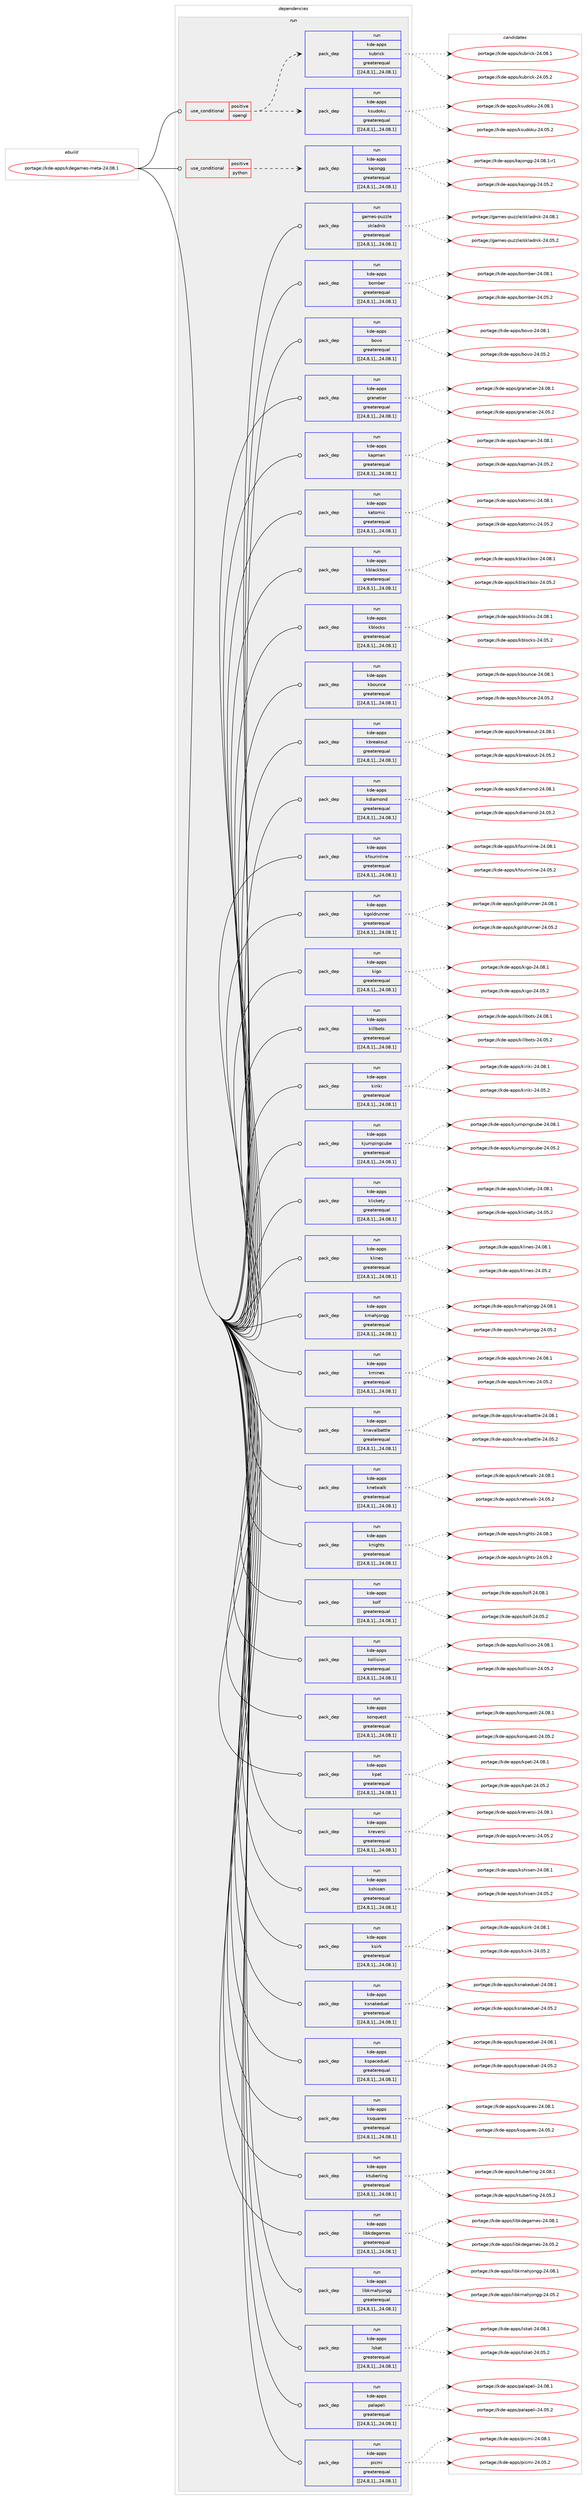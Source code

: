 digraph prolog {

# *************
# Graph options
# *************

newrank=true;
concentrate=true;
compound=true;
graph [rankdir=LR,fontname=Helvetica,fontsize=10,ranksep=1.5];#, ranksep=2.5, nodesep=0.2];
edge  [arrowhead=vee];
node  [fontname=Helvetica,fontsize=10];

# **********
# The ebuild
# **********

subgraph cluster_leftcol {
color=gray;
label=<<i>ebuild</i>>;
id [label="portage://kde-apps/kdegames-meta-24.08.1", color=red, width=4, href="../kde-apps/kdegames-meta-24.08.1.svg"];
}

# ****************
# The dependencies
# ****************

subgraph cluster_midcol {
color=gray;
label=<<i>dependencies</i>>;
subgraph cluster_compile {
fillcolor="#eeeeee";
style=filled;
label=<<i>compile</i>>;
}
subgraph cluster_compileandrun {
fillcolor="#eeeeee";
style=filled;
label=<<i>compile and run</i>>;
}
subgraph cluster_run {
fillcolor="#eeeeee";
style=filled;
label=<<i>run</i>>;
subgraph cond69689 {
dependency257195 [label=<<TABLE BORDER="0" CELLBORDER="1" CELLSPACING="0" CELLPADDING="4"><TR><TD ROWSPAN="3" CELLPADDING="10">use_conditional</TD></TR><TR><TD>positive</TD></TR><TR><TD>opengl</TD></TR></TABLE>>, shape=none, color=red];
subgraph pack185765 {
dependency257196 [label=<<TABLE BORDER="0" CELLBORDER="1" CELLSPACING="0" CELLPADDING="4" WIDTH="220"><TR><TD ROWSPAN="6" CELLPADDING="30">pack_dep</TD></TR><TR><TD WIDTH="110">run</TD></TR><TR><TD>kde-apps</TD></TR><TR><TD>ksudoku</TD></TR><TR><TD>greaterequal</TD></TR><TR><TD>[[24,8,1],,,24.08.1]</TD></TR></TABLE>>, shape=none, color=blue];
}
dependency257195:e -> dependency257196:w [weight=20,style="dashed",arrowhead="vee"];
subgraph pack185766 {
dependency257197 [label=<<TABLE BORDER="0" CELLBORDER="1" CELLSPACING="0" CELLPADDING="4" WIDTH="220"><TR><TD ROWSPAN="6" CELLPADDING="30">pack_dep</TD></TR><TR><TD WIDTH="110">run</TD></TR><TR><TD>kde-apps</TD></TR><TR><TD>kubrick</TD></TR><TR><TD>greaterequal</TD></TR><TR><TD>[[24,8,1],,,24.08.1]</TD></TR></TABLE>>, shape=none, color=blue];
}
dependency257195:e -> dependency257197:w [weight=20,style="dashed",arrowhead="vee"];
}
id:e -> dependency257195:w [weight=20,style="solid",arrowhead="odot"];
subgraph cond69690 {
dependency257198 [label=<<TABLE BORDER="0" CELLBORDER="1" CELLSPACING="0" CELLPADDING="4"><TR><TD ROWSPAN="3" CELLPADDING="10">use_conditional</TD></TR><TR><TD>positive</TD></TR><TR><TD>python</TD></TR></TABLE>>, shape=none, color=red];
subgraph pack185767 {
dependency257199 [label=<<TABLE BORDER="0" CELLBORDER="1" CELLSPACING="0" CELLPADDING="4" WIDTH="220"><TR><TD ROWSPAN="6" CELLPADDING="30">pack_dep</TD></TR><TR><TD WIDTH="110">run</TD></TR><TR><TD>kde-apps</TD></TR><TR><TD>kajongg</TD></TR><TR><TD>greaterequal</TD></TR><TR><TD>[[24,8,1],,,24.08.1]</TD></TR></TABLE>>, shape=none, color=blue];
}
dependency257198:e -> dependency257199:w [weight=20,style="dashed",arrowhead="vee"];
}
id:e -> dependency257198:w [weight=20,style="solid",arrowhead="odot"];
subgraph pack185768 {
dependency257200 [label=<<TABLE BORDER="0" CELLBORDER="1" CELLSPACING="0" CELLPADDING="4" WIDTH="220"><TR><TD ROWSPAN="6" CELLPADDING="30">pack_dep</TD></TR><TR><TD WIDTH="110">run</TD></TR><TR><TD>games-puzzle</TD></TR><TR><TD>skladnik</TD></TR><TR><TD>greaterequal</TD></TR><TR><TD>[[24,8,1],,,24.08.1]</TD></TR></TABLE>>, shape=none, color=blue];
}
id:e -> dependency257200:w [weight=20,style="solid",arrowhead="odot"];
subgraph pack185769 {
dependency257201 [label=<<TABLE BORDER="0" CELLBORDER="1" CELLSPACING="0" CELLPADDING="4" WIDTH="220"><TR><TD ROWSPAN="6" CELLPADDING="30">pack_dep</TD></TR><TR><TD WIDTH="110">run</TD></TR><TR><TD>kde-apps</TD></TR><TR><TD>bomber</TD></TR><TR><TD>greaterequal</TD></TR><TR><TD>[[24,8,1],,,24.08.1]</TD></TR></TABLE>>, shape=none, color=blue];
}
id:e -> dependency257201:w [weight=20,style="solid",arrowhead="odot"];
subgraph pack185770 {
dependency257202 [label=<<TABLE BORDER="0" CELLBORDER="1" CELLSPACING="0" CELLPADDING="4" WIDTH="220"><TR><TD ROWSPAN="6" CELLPADDING="30">pack_dep</TD></TR><TR><TD WIDTH="110">run</TD></TR><TR><TD>kde-apps</TD></TR><TR><TD>bovo</TD></TR><TR><TD>greaterequal</TD></TR><TR><TD>[[24,8,1],,,24.08.1]</TD></TR></TABLE>>, shape=none, color=blue];
}
id:e -> dependency257202:w [weight=20,style="solid",arrowhead="odot"];
subgraph pack185771 {
dependency257203 [label=<<TABLE BORDER="0" CELLBORDER="1" CELLSPACING="0" CELLPADDING="4" WIDTH="220"><TR><TD ROWSPAN="6" CELLPADDING="30">pack_dep</TD></TR><TR><TD WIDTH="110">run</TD></TR><TR><TD>kde-apps</TD></TR><TR><TD>granatier</TD></TR><TR><TD>greaterequal</TD></TR><TR><TD>[[24,8,1],,,24.08.1]</TD></TR></TABLE>>, shape=none, color=blue];
}
id:e -> dependency257203:w [weight=20,style="solid",arrowhead="odot"];
subgraph pack185772 {
dependency257204 [label=<<TABLE BORDER="0" CELLBORDER="1" CELLSPACING="0" CELLPADDING="4" WIDTH="220"><TR><TD ROWSPAN="6" CELLPADDING="30">pack_dep</TD></TR><TR><TD WIDTH="110">run</TD></TR><TR><TD>kde-apps</TD></TR><TR><TD>kapman</TD></TR><TR><TD>greaterequal</TD></TR><TR><TD>[[24,8,1],,,24.08.1]</TD></TR></TABLE>>, shape=none, color=blue];
}
id:e -> dependency257204:w [weight=20,style="solid",arrowhead="odot"];
subgraph pack185773 {
dependency257205 [label=<<TABLE BORDER="0" CELLBORDER="1" CELLSPACING="0" CELLPADDING="4" WIDTH="220"><TR><TD ROWSPAN="6" CELLPADDING="30">pack_dep</TD></TR><TR><TD WIDTH="110">run</TD></TR><TR><TD>kde-apps</TD></TR><TR><TD>katomic</TD></TR><TR><TD>greaterequal</TD></TR><TR><TD>[[24,8,1],,,24.08.1]</TD></TR></TABLE>>, shape=none, color=blue];
}
id:e -> dependency257205:w [weight=20,style="solid",arrowhead="odot"];
subgraph pack185774 {
dependency257206 [label=<<TABLE BORDER="0" CELLBORDER="1" CELLSPACING="0" CELLPADDING="4" WIDTH="220"><TR><TD ROWSPAN="6" CELLPADDING="30">pack_dep</TD></TR><TR><TD WIDTH="110">run</TD></TR><TR><TD>kde-apps</TD></TR><TR><TD>kblackbox</TD></TR><TR><TD>greaterequal</TD></TR><TR><TD>[[24,8,1],,,24.08.1]</TD></TR></TABLE>>, shape=none, color=blue];
}
id:e -> dependency257206:w [weight=20,style="solid",arrowhead="odot"];
subgraph pack185775 {
dependency257207 [label=<<TABLE BORDER="0" CELLBORDER="1" CELLSPACING="0" CELLPADDING="4" WIDTH="220"><TR><TD ROWSPAN="6" CELLPADDING="30">pack_dep</TD></TR><TR><TD WIDTH="110">run</TD></TR><TR><TD>kde-apps</TD></TR><TR><TD>kblocks</TD></TR><TR><TD>greaterequal</TD></TR><TR><TD>[[24,8,1],,,24.08.1]</TD></TR></TABLE>>, shape=none, color=blue];
}
id:e -> dependency257207:w [weight=20,style="solid",arrowhead="odot"];
subgraph pack185776 {
dependency257208 [label=<<TABLE BORDER="0" CELLBORDER="1" CELLSPACING="0" CELLPADDING="4" WIDTH="220"><TR><TD ROWSPAN="6" CELLPADDING="30">pack_dep</TD></TR><TR><TD WIDTH="110">run</TD></TR><TR><TD>kde-apps</TD></TR><TR><TD>kbounce</TD></TR><TR><TD>greaterequal</TD></TR><TR><TD>[[24,8,1],,,24.08.1]</TD></TR></TABLE>>, shape=none, color=blue];
}
id:e -> dependency257208:w [weight=20,style="solid",arrowhead="odot"];
subgraph pack185777 {
dependency257209 [label=<<TABLE BORDER="0" CELLBORDER="1" CELLSPACING="0" CELLPADDING="4" WIDTH="220"><TR><TD ROWSPAN="6" CELLPADDING="30">pack_dep</TD></TR><TR><TD WIDTH="110">run</TD></TR><TR><TD>kde-apps</TD></TR><TR><TD>kbreakout</TD></TR><TR><TD>greaterequal</TD></TR><TR><TD>[[24,8,1],,,24.08.1]</TD></TR></TABLE>>, shape=none, color=blue];
}
id:e -> dependency257209:w [weight=20,style="solid",arrowhead="odot"];
subgraph pack185778 {
dependency257210 [label=<<TABLE BORDER="0" CELLBORDER="1" CELLSPACING="0" CELLPADDING="4" WIDTH="220"><TR><TD ROWSPAN="6" CELLPADDING="30">pack_dep</TD></TR><TR><TD WIDTH="110">run</TD></TR><TR><TD>kde-apps</TD></TR><TR><TD>kdiamond</TD></TR><TR><TD>greaterequal</TD></TR><TR><TD>[[24,8,1],,,24.08.1]</TD></TR></TABLE>>, shape=none, color=blue];
}
id:e -> dependency257210:w [weight=20,style="solid",arrowhead="odot"];
subgraph pack185779 {
dependency257211 [label=<<TABLE BORDER="0" CELLBORDER="1" CELLSPACING="0" CELLPADDING="4" WIDTH="220"><TR><TD ROWSPAN="6" CELLPADDING="30">pack_dep</TD></TR><TR><TD WIDTH="110">run</TD></TR><TR><TD>kde-apps</TD></TR><TR><TD>kfourinline</TD></TR><TR><TD>greaterequal</TD></TR><TR><TD>[[24,8,1],,,24.08.1]</TD></TR></TABLE>>, shape=none, color=blue];
}
id:e -> dependency257211:w [weight=20,style="solid",arrowhead="odot"];
subgraph pack185780 {
dependency257212 [label=<<TABLE BORDER="0" CELLBORDER="1" CELLSPACING="0" CELLPADDING="4" WIDTH="220"><TR><TD ROWSPAN="6" CELLPADDING="30">pack_dep</TD></TR><TR><TD WIDTH="110">run</TD></TR><TR><TD>kde-apps</TD></TR><TR><TD>kgoldrunner</TD></TR><TR><TD>greaterequal</TD></TR><TR><TD>[[24,8,1],,,24.08.1]</TD></TR></TABLE>>, shape=none, color=blue];
}
id:e -> dependency257212:w [weight=20,style="solid",arrowhead="odot"];
subgraph pack185781 {
dependency257213 [label=<<TABLE BORDER="0" CELLBORDER="1" CELLSPACING="0" CELLPADDING="4" WIDTH="220"><TR><TD ROWSPAN="6" CELLPADDING="30">pack_dep</TD></TR><TR><TD WIDTH="110">run</TD></TR><TR><TD>kde-apps</TD></TR><TR><TD>kigo</TD></TR><TR><TD>greaterequal</TD></TR><TR><TD>[[24,8,1],,,24.08.1]</TD></TR></TABLE>>, shape=none, color=blue];
}
id:e -> dependency257213:w [weight=20,style="solid",arrowhead="odot"];
subgraph pack185782 {
dependency257214 [label=<<TABLE BORDER="0" CELLBORDER="1" CELLSPACING="0" CELLPADDING="4" WIDTH="220"><TR><TD ROWSPAN="6" CELLPADDING="30">pack_dep</TD></TR><TR><TD WIDTH="110">run</TD></TR><TR><TD>kde-apps</TD></TR><TR><TD>killbots</TD></TR><TR><TD>greaterequal</TD></TR><TR><TD>[[24,8,1],,,24.08.1]</TD></TR></TABLE>>, shape=none, color=blue];
}
id:e -> dependency257214:w [weight=20,style="solid",arrowhead="odot"];
subgraph pack185783 {
dependency257215 [label=<<TABLE BORDER="0" CELLBORDER="1" CELLSPACING="0" CELLPADDING="4" WIDTH="220"><TR><TD ROWSPAN="6" CELLPADDING="30">pack_dep</TD></TR><TR><TD WIDTH="110">run</TD></TR><TR><TD>kde-apps</TD></TR><TR><TD>kiriki</TD></TR><TR><TD>greaterequal</TD></TR><TR><TD>[[24,8,1],,,24.08.1]</TD></TR></TABLE>>, shape=none, color=blue];
}
id:e -> dependency257215:w [weight=20,style="solid",arrowhead="odot"];
subgraph pack185784 {
dependency257216 [label=<<TABLE BORDER="0" CELLBORDER="1" CELLSPACING="0" CELLPADDING="4" WIDTH="220"><TR><TD ROWSPAN="6" CELLPADDING="30">pack_dep</TD></TR><TR><TD WIDTH="110">run</TD></TR><TR><TD>kde-apps</TD></TR><TR><TD>kjumpingcube</TD></TR><TR><TD>greaterequal</TD></TR><TR><TD>[[24,8,1],,,24.08.1]</TD></TR></TABLE>>, shape=none, color=blue];
}
id:e -> dependency257216:w [weight=20,style="solid",arrowhead="odot"];
subgraph pack185785 {
dependency257217 [label=<<TABLE BORDER="0" CELLBORDER="1" CELLSPACING="0" CELLPADDING="4" WIDTH="220"><TR><TD ROWSPAN="6" CELLPADDING="30">pack_dep</TD></TR><TR><TD WIDTH="110">run</TD></TR><TR><TD>kde-apps</TD></TR><TR><TD>klickety</TD></TR><TR><TD>greaterequal</TD></TR><TR><TD>[[24,8,1],,,24.08.1]</TD></TR></TABLE>>, shape=none, color=blue];
}
id:e -> dependency257217:w [weight=20,style="solid",arrowhead="odot"];
subgraph pack185786 {
dependency257218 [label=<<TABLE BORDER="0" CELLBORDER="1" CELLSPACING="0" CELLPADDING="4" WIDTH="220"><TR><TD ROWSPAN="6" CELLPADDING="30">pack_dep</TD></TR><TR><TD WIDTH="110">run</TD></TR><TR><TD>kde-apps</TD></TR><TR><TD>klines</TD></TR><TR><TD>greaterequal</TD></TR><TR><TD>[[24,8,1],,,24.08.1]</TD></TR></TABLE>>, shape=none, color=blue];
}
id:e -> dependency257218:w [weight=20,style="solid",arrowhead="odot"];
subgraph pack185787 {
dependency257219 [label=<<TABLE BORDER="0" CELLBORDER="1" CELLSPACING="0" CELLPADDING="4" WIDTH="220"><TR><TD ROWSPAN="6" CELLPADDING="30">pack_dep</TD></TR><TR><TD WIDTH="110">run</TD></TR><TR><TD>kde-apps</TD></TR><TR><TD>kmahjongg</TD></TR><TR><TD>greaterequal</TD></TR><TR><TD>[[24,8,1],,,24.08.1]</TD></TR></TABLE>>, shape=none, color=blue];
}
id:e -> dependency257219:w [weight=20,style="solid",arrowhead="odot"];
subgraph pack185788 {
dependency257220 [label=<<TABLE BORDER="0" CELLBORDER="1" CELLSPACING="0" CELLPADDING="4" WIDTH="220"><TR><TD ROWSPAN="6" CELLPADDING="30">pack_dep</TD></TR><TR><TD WIDTH="110">run</TD></TR><TR><TD>kde-apps</TD></TR><TR><TD>kmines</TD></TR><TR><TD>greaterequal</TD></TR><TR><TD>[[24,8,1],,,24.08.1]</TD></TR></TABLE>>, shape=none, color=blue];
}
id:e -> dependency257220:w [weight=20,style="solid",arrowhead="odot"];
subgraph pack185789 {
dependency257221 [label=<<TABLE BORDER="0" CELLBORDER="1" CELLSPACING="0" CELLPADDING="4" WIDTH="220"><TR><TD ROWSPAN="6" CELLPADDING="30">pack_dep</TD></TR><TR><TD WIDTH="110">run</TD></TR><TR><TD>kde-apps</TD></TR><TR><TD>knavalbattle</TD></TR><TR><TD>greaterequal</TD></TR><TR><TD>[[24,8,1],,,24.08.1]</TD></TR></TABLE>>, shape=none, color=blue];
}
id:e -> dependency257221:w [weight=20,style="solid",arrowhead="odot"];
subgraph pack185790 {
dependency257222 [label=<<TABLE BORDER="0" CELLBORDER="1" CELLSPACING="0" CELLPADDING="4" WIDTH="220"><TR><TD ROWSPAN="6" CELLPADDING="30">pack_dep</TD></TR><TR><TD WIDTH="110">run</TD></TR><TR><TD>kde-apps</TD></TR><TR><TD>knetwalk</TD></TR><TR><TD>greaterequal</TD></TR><TR><TD>[[24,8,1],,,24.08.1]</TD></TR></TABLE>>, shape=none, color=blue];
}
id:e -> dependency257222:w [weight=20,style="solid",arrowhead="odot"];
subgraph pack185791 {
dependency257223 [label=<<TABLE BORDER="0" CELLBORDER="1" CELLSPACING="0" CELLPADDING="4" WIDTH="220"><TR><TD ROWSPAN="6" CELLPADDING="30">pack_dep</TD></TR><TR><TD WIDTH="110">run</TD></TR><TR><TD>kde-apps</TD></TR><TR><TD>knights</TD></TR><TR><TD>greaterequal</TD></TR><TR><TD>[[24,8,1],,,24.08.1]</TD></TR></TABLE>>, shape=none, color=blue];
}
id:e -> dependency257223:w [weight=20,style="solid",arrowhead="odot"];
subgraph pack185792 {
dependency257224 [label=<<TABLE BORDER="0" CELLBORDER="1" CELLSPACING="0" CELLPADDING="4" WIDTH="220"><TR><TD ROWSPAN="6" CELLPADDING="30">pack_dep</TD></TR><TR><TD WIDTH="110">run</TD></TR><TR><TD>kde-apps</TD></TR><TR><TD>kolf</TD></TR><TR><TD>greaterequal</TD></TR><TR><TD>[[24,8,1],,,24.08.1]</TD></TR></TABLE>>, shape=none, color=blue];
}
id:e -> dependency257224:w [weight=20,style="solid",arrowhead="odot"];
subgraph pack185793 {
dependency257225 [label=<<TABLE BORDER="0" CELLBORDER="1" CELLSPACING="0" CELLPADDING="4" WIDTH="220"><TR><TD ROWSPAN="6" CELLPADDING="30">pack_dep</TD></TR><TR><TD WIDTH="110">run</TD></TR><TR><TD>kde-apps</TD></TR><TR><TD>kollision</TD></TR><TR><TD>greaterequal</TD></TR><TR><TD>[[24,8,1],,,24.08.1]</TD></TR></TABLE>>, shape=none, color=blue];
}
id:e -> dependency257225:w [weight=20,style="solid",arrowhead="odot"];
subgraph pack185794 {
dependency257226 [label=<<TABLE BORDER="0" CELLBORDER="1" CELLSPACING="0" CELLPADDING="4" WIDTH="220"><TR><TD ROWSPAN="6" CELLPADDING="30">pack_dep</TD></TR><TR><TD WIDTH="110">run</TD></TR><TR><TD>kde-apps</TD></TR><TR><TD>konquest</TD></TR><TR><TD>greaterequal</TD></TR><TR><TD>[[24,8,1],,,24.08.1]</TD></TR></TABLE>>, shape=none, color=blue];
}
id:e -> dependency257226:w [weight=20,style="solid",arrowhead="odot"];
subgraph pack185795 {
dependency257227 [label=<<TABLE BORDER="0" CELLBORDER="1" CELLSPACING="0" CELLPADDING="4" WIDTH="220"><TR><TD ROWSPAN="6" CELLPADDING="30">pack_dep</TD></TR><TR><TD WIDTH="110">run</TD></TR><TR><TD>kde-apps</TD></TR><TR><TD>kpat</TD></TR><TR><TD>greaterequal</TD></TR><TR><TD>[[24,8,1],,,24.08.1]</TD></TR></TABLE>>, shape=none, color=blue];
}
id:e -> dependency257227:w [weight=20,style="solid",arrowhead="odot"];
subgraph pack185796 {
dependency257228 [label=<<TABLE BORDER="0" CELLBORDER="1" CELLSPACING="0" CELLPADDING="4" WIDTH="220"><TR><TD ROWSPAN="6" CELLPADDING="30">pack_dep</TD></TR><TR><TD WIDTH="110">run</TD></TR><TR><TD>kde-apps</TD></TR><TR><TD>kreversi</TD></TR><TR><TD>greaterequal</TD></TR><TR><TD>[[24,8,1],,,24.08.1]</TD></TR></TABLE>>, shape=none, color=blue];
}
id:e -> dependency257228:w [weight=20,style="solid",arrowhead="odot"];
subgraph pack185797 {
dependency257229 [label=<<TABLE BORDER="0" CELLBORDER="1" CELLSPACING="0" CELLPADDING="4" WIDTH="220"><TR><TD ROWSPAN="6" CELLPADDING="30">pack_dep</TD></TR><TR><TD WIDTH="110">run</TD></TR><TR><TD>kde-apps</TD></TR><TR><TD>kshisen</TD></TR><TR><TD>greaterequal</TD></TR><TR><TD>[[24,8,1],,,24.08.1]</TD></TR></TABLE>>, shape=none, color=blue];
}
id:e -> dependency257229:w [weight=20,style="solid",arrowhead="odot"];
subgraph pack185798 {
dependency257230 [label=<<TABLE BORDER="0" CELLBORDER="1" CELLSPACING="0" CELLPADDING="4" WIDTH="220"><TR><TD ROWSPAN="6" CELLPADDING="30">pack_dep</TD></TR><TR><TD WIDTH="110">run</TD></TR><TR><TD>kde-apps</TD></TR><TR><TD>ksirk</TD></TR><TR><TD>greaterequal</TD></TR><TR><TD>[[24,8,1],,,24.08.1]</TD></TR></TABLE>>, shape=none, color=blue];
}
id:e -> dependency257230:w [weight=20,style="solid",arrowhead="odot"];
subgraph pack185799 {
dependency257231 [label=<<TABLE BORDER="0" CELLBORDER="1" CELLSPACING="0" CELLPADDING="4" WIDTH="220"><TR><TD ROWSPAN="6" CELLPADDING="30">pack_dep</TD></TR><TR><TD WIDTH="110">run</TD></TR><TR><TD>kde-apps</TD></TR><TR><TD>ksnakeduel</TD></TR><TR><TD>greaterequal</TD></TR><TR><TD>[[24,8,1],,,24.08.1]</TD></TR></TABLE>>, shape=none, color=blue];
}
id:e -> dependency257231:w [weight=20,style="solid",arrowhead="odot"];
subgraph pack185800 {
dependency257232 [label=<<TABLE BORDER="0" CELLBORDER="1" CELLSPACING="0" CELLPADDING="4" WIDTH="220"><TR><TD ROWSPAN="6" CELLPADDING="30">pack_dep</TD></TR><TR><TD WIDTH="110">run</TD></TR><TR><TD>kde-apps</TD></TR><TR><TD>kspaceduel</TD></TR><TR><TD>greaterequal</TD></TR><TR><TD>[[24,8,1],,,24.08.1]</TD></TR></TABLE>>, shape=none, color=blue];
}
id:e -> dependency257232:w [weight=20,style="solid",arrowhead="odot"];
subgraph pack185801 {
dependency257233 [label=<<TABLE BORDER="0" CELLBORDER="1" CELLSPACING="0" CELLPADDING="4" WIDTH="220"><TR><TD ROWSPAN="6" CELLPADDING="30">pack_dep</TD></TR><TR><TD WIDTH="110">run</TD></TR><TR><TD>kde-apps</TD></TR><TR><TD>ksquares</TD></TR><TR><TD>greaterequal</TD></TR><TR><TD>[[24,8,1],,,24.08.1]</TD></TR></TABLE>>, shape=none, color=blue];
}
id:e -> dependency257233:w [weight=20,style="solid",arrowhead="odot"];
subgraph pack185802 {
dependency257234 [label=<<TABLE BORDER="0" CELLBORDER="1" CELLSPACING="0" CELLPADDING="4" WIDTH="220"><TR><TD ROWSPAN="6" CELLPADDING="30">pack_dep</TD></TR><TR><TD WIDTH="110">run</TD></TR><TR><TD>kde-apps</TD></TR><TR><TD>ktuberling</TD></TR><TR><TD>greaterequal</TD></TR><TR><TD>[[24,8,1],,,24.08.1]</TD></TR></TABLE>>, shape=none, color=blue];
}
id:e -> dependency257234:w [weight=20,style="solid",arrowhead="odot"];
subgraph pack185803 {
dependency257235 [label=<<TABLE BORDER="0" CELLBORDER="1" CELLSPACING="0" CELLPADDING="4" WIDTH="220"><TR><TD ROWSPAN="6" CELLPADDING="30">pack_dep</TD></TR><TR><TD WIDTH="110">run</TD></TR><TR><TD>kde-apps</TD></TR><TR><TD>libkdegames</TD></TR><TR><TD>greaterequal</TD></TR><TR><TD>[[24,8,1],,,24.08.1]</TD></TR></TABLE>>, shape=none, color=blue];
}
id:e -> dependency257235:w [weight=20,style="solid",arrowhead="odot"];
subgraph pack185804 {
dependency257236 [label=<<TABLE BORDER="0" CELLBORDER="1" CELLSPACING="0" CELLPADDING="4" WIDTH="220"><TR><TD ROWSPAN="6" CELLPADDING="30">pack_dep</TD></TR><TR><TD WIDTH="110">run</TD></TR><TR><TD>kde-apps</TD></TR><TR><TD>libkmahjongg</TD></TR><TR><TD>greaterequal</TD></TR><TR><TD>[[24,8,1],,,24.08.1]</TD></TR></TABLE>>, shape=none, color=blue];
}
id:e -> dependency257236:w [weight=20,style="solid",arrowhead="odot"];
subgraph pack185805 {
dependency257237 [label=<<TABLE BORDER="0" CELLBORDER="1" CELLSPACING="0" CELLPADDING="4" WIDTH="220"><TR><TD ROWSPAN="6" CELLPADDING="30">pack_dep</TD></TR><TR><TD WIDTH="110">run</TD></TR><TR><TD>kde-apps</TD></TR><TR><TD>lskat</TD></TR><TR><TD>greaterequal</TD></TR><TR><TD>[[24,8,1],,,24.08.1]</TD></TR></TABLE>>, shape=none, color=blue];
}
id:e -> dependency257237:w [weight=20,style="solid",arrowhead="odot"];
subgraph pack185806 {
dependency257238 [label=<<TABLE BORDER="0" CELLBORDER="1" CELLSPACING="0" CELLPADDING="4" WIDTH="220"><TR><TD ROWSPAN="6" CELLPADDING="30">pack_dep</TD></TR><TR><TD WIDTH="110">run</TD></TR><TR><TD>kde-apps</TD></TR><TR><TD>palapeli</TD></TR><TR><TD>greaterequal</TD></TR><TR><TD>[[24,8,1],,,24.08.1]</TD></TR></TABLE>>, shape=none, color=blue];
}
id:e -> dependency257238:w [weight=20,style="solid",arrowhead="odot"];
subgraph pack185807 {
dependency257239 [label=<<TABLE BORDER="0" CELLBORDER="1" CELLSPACING="0" CELLPADDING="4" WIDTH="220"><TR><TD ROWSPAN="6" CELLPADDING="30">pack_dep</TD></TR><TR><TD WIDTH="110">run</TD></TR><TR><TD>kde-apps</TD></TR><TR><TD>picmi</TD></TR><TR><TD>greaterequal</TD></TR><TR><TD>[[24,8,1],,,24.08.1]</TD></TR></TABLE>>, shape=none, color=blue];
}
id:e -> dependency257239:w [weight=20,style="solid",arrowhead="odot"];
}
}

# **************
# The candidates
# **************

subgraph cluster_choices {
rank=same;
color=gray;
label=<<i>candidates</i>>;

subgraph choice185765 {
color=black;
nodesep=1;
choice1071001014597112112115471071151171001111071174550524648564649 [label="portage://kde-apps/ksudoku-24.08.1", color=red, width=4,href="../kde-apps/ksudoku-24.08.1.svg"];
choice1071001014597112112115471071151171001111071174550524648534650 [label="portage://kde-apps/ksudoku-24.05.2", color=red, width=4,href="../kde-apps/ksudoku-24.05.2.svg"];
dependency257196:e -> choice1071001014597112112115471071151171001111071174550524648564649:w [style=dotted,weight="100"];
dependency257196:e -> choice1071001014597112112115471071151171001111071174550524648534650:w [style=dotted,weight="100"];
}
subgraph choice185766 {
color=black;
nodesep=1;
choice10710010145971121121154710711798114105991074550524648564649 [label="portage://kde-apps/kubrick-24.08.1", color=red, width=4,href="../kde-apps/kubrick-24.08.1.svg"];
choice10710010145971121121154710711798114105991074550524648534650 [label="portage://kde-apps/kubrick-24.05.2", color=red, width=4,href="../kde-apps/kubrick-24.05.2.svg"];
dependency257197:e -> choice10710010145971121121154710711798114105991074550524648564649:w [style=dotted,weight="100"];
dependency257197:e -> choice10710010145971121121154710711798114105991074550524648534650:w [style=dotted,weight="100"];
}
subgraph choice185767 {
color=black;
nodesep=1;
choice1071001014597112112115471079710611111010310345505246485646494511449 [label="portage://kde-apps/kajongg-24.08.1-r1", color=red, width=4,href="../kde-apps/kajongg-24.08.1-r1.svg"];
choice107100101459711211211547107971061111101031034550524648534650 [label="portage://kde-apps/kajongg-24.05.2", color=red, width=4,href="../kde-apps/kajongg-24.05.2.svg"];
dependency257199:e -> choice1071001014597112112115471079710611111010310345505246485646494511449:w [style=dotted,weight="100"];
dependency257199:e -> choice107100101459711211211547107971061111101031034550524648534650:w [style=dotted,weight="100"];
}
subgraph choice185768 {
color=black;
nodesep=1;
choice103971091011154511211712212210810147115107108971001101051074550524648564649 [label="portage://games-puzzle/skladnik-24.08.1", color=red, width=4,href="../games-puzzle/skladnik-24.08.1.svg"];
choice103971091011154511211712212210810147115107108971001101051074550524648534650 [label="portage://games-puzzle/skladnik-24.05.2", color=red, width=4,href="../games-puzzle/skladnik-24.05.2.svg"];
dependency257200:e -> choice103971091011154511211712212210810147115107108971001101051074550524648564649:w [style=dotted,weight="100"];
dependency257200:e -> choice103971091011154511211712212210810147115107108971001101051074550524648534650:w [style=dotted,weight="100"];
}
subgraph choice185769 {
color=black;
nodesep=1;
choice10710010145971121121154798111109981011144550524648564649 [label="portage://kde-apps/bomber-24.08.1", color=red, width=4,href="../kde-apps/bomber-24.08.1.svg"];
choice10710010145971121121154798111109981011144550524648534650 [label="portage://kde-apps/bomber-24.05.2", color=red, width=4,href="../kde-apps/bomber-24.05.2.svg"];
dependency257201:e -> choice10710010145971121121154798111109981011144550524648564649:w [style=dotted,weight="100"];
dependency257201:e -> choice10710010145971121121154798111109981011144550524648534650:w [style=dotted,weight="100"];
}
subgraph choice185770 {
color=black;
nodesep=1;
choice107100101459711211211547981111181114550524648564649 [label="portage://kde-apps/bovo-24.08.1", color=red, width=4,href="../kde-apps/bovo-24.08.1.svg"];
choice107100101459711211211547981111181114550524648534650 [label="portage://kde-apps/bovo-24.05.2", color=red, width=4,href="../kde-apps/bovo-24.05.2.svg"];
dependency257202:e -> choice107100101459711211211547981111181114550524648564649:w [style=dotted,weight="100"];
dependency257202:e -> choice107100101459711211211547981111181114550524648534650:w [style=dotted,weight="100"];
}
subgraph choice185771 {
color=black;
nodesep=1;
choice10710010145971121121154710311497110971161051011144550524648564649 [label="portage://kde-apps/granatier-24.08.1", color=red, width=4,href="../kde-apps/granatier-24.08.1.svg"];
choice10710010145971121121154710311497110971161051011144550524648534650 [label="portage://kde-apps/granatier-24.05.2", color=red, width=4,href="../kde-apps/granatier-24.05.2.svg"];
dependency257203:e -> choice10710010145971121121154710311497110971161051011144550524648564649:w [style=dotted,weight="100"];
dependency257203:e -> choice10710010145971121121154710311497110971161051011144550524648534650:w [style=dotted,weight="100"];
}
subgraph choice185772 {
color=black;
nodesep=1;
choice10710010145971121121154710797112109971104550524648564649 [label="portage://kde-apps/kapman-24.08.1", color=red, width=4,href="../kde-apps/kapman-24.08.1.svg"];
choice10710010145971121121154710797112109971104550524648534650 [label="portage://kde-apps/kapman-24.05.2", color=red, width=4,href="../kde-apps/kapman-24.05.2.svg"];
dependency257204:e -> choice10710010145971121121154710797112109971104550524648564649:w [style=dotted,weight="100"];
dependency257204:e -> choice10710010145971121121154710797112109971104550524648534650:w [style=dotted,weight="100"];
}
subgraph choice185773 {
color=black;
nodesep=1;
choice10710010145971121121154710797116111109105994550524648564649 [label="portage://kde-apps/katomic-24.08.1", color=red, width=4,href="../kde-apps/katomic-24.08.1.svg"];
choice10710010145971121121154710797116111109105994550524648534650 [label="portage://kde-apps/katomic-24.05.2", color=red, width=4,href="../kde-apps/katomic-24.05.2.svg"];
dependency257205:e -> choice10710010145971121121154710797116111109105994550524648564649:w [style=dotted,weight="100"];
dependency257205:e -> choice10710010145971121121154710797116111109105994550524648534650:w [style=dotted,weight="100"];
}
subgraph choice185774 {
color=black;
nodesep=1;
choice107100101459711211211547107981089799107981111204550524648564649 [label="portage://kde-apps/kblackbox-24.08.1", color=red, width=4,href="../kde-apps/kblackbox-24.08.1.svg"];
choice107100101459711211211547107981089799107981111204550524648534650 [label="portage://kde-apps/kblackbox-24.05.2", color=red, width=4,href="../kde-apps/kblackbox-24.05.2.svg"];
dependency257206:e -> choice107100101459711211211547107981089799107981111204550524648564649:w [style=dotted,weight="100"];
dependency257206:e -> choice107100101459711211211547107981089799107981111204550524648534650:w [style=dotted,weight="100"];
}
subgraph choice185775 {
color=black;
nodesep=1;
choice10710010145971121121154710798108111991071154550524648564649 [label="portage://kde-apps/kblocks-24.08.1", color=red, width=4,href="../kde-apps/kblocks-24.08.1.svg"];
choice10710010145971121121154710798108111991071154550524648534650 [label="portage://kde-apps/kblocks-24.05.2", color=red, width=4,href="../kde-apps/kblocks-24.05.2.svg"];
dependency257207:e -> choice10710010145971121121154710798108111991071154550524648564649:w [style=dotted,weight="100"];
dependency257207:e -> choice10710010145971121121154710798108111991071154550524648534650:w [style=dotted,weight="100"];
}
subgraph choice185776 {
color=black;
nodesep=1;
choice10710010145971121121154710798111117110991014550524648564649 [label="portage://kde-apps/kbounce-24.08.1", color=red, width=4,href="../kde-apps/kbounce-24.08.1.svg"];
choice10710010145971121121154710798111117110991014550524648534650 [label="portage://kde-apps/kbounce-24.05.2", color=red, width=4,href="../kde-apps/kbounce-24.05.2.svg"];
dependency257208:e -> choice10710010145971121121154710798111117110991014550524648564649:w [style=dotted,weight="100"];
dependency257208:e -> choice10710010145971121121154710798111117110991014550524648534650:w [style=dotted,weight="100"];
}
subgraph choice185777 {
color=black;
nodesep=1;
choice10710010145971121121154710798114101971071111171164550524648564649 [label="portage://kde-apps/kbreakout-24.08.1", color=red, width=4,href="../kde-apps/kbreakout-24.08.1.svg"];
choice10710010145971121121154710798114101971071111171164550524648534650 [label="portage://kde-apps/kbreakout-24.05.2", color=red, width=4,href="../kde-apps/kbreakout-24.05.2.svg"];
dependency257209:e -> choice10710010145971121121154710798114101971071111171164550524648564649:w [style=dotted,weight="100"];
dependency257209:e -> choice10710010145971121121154710798114101971071111171164550524648534650:w [style=dotted,weight="100"];
}
subgraph choice185778 {
color=black;
nodesep=1;
choice107100101459711211211547107100105971091111101004550524648564649 [label="portage://kde-apps/kdiamond-24.08.1", color=red, width=4,href="../kde-apps/kdiamond-24.08.1.svg"];
choice107100101459711211211547107100105971091111101004550524648534650 [label="portage://kde-apps/kdiamond-24.05.2", color=red, width=4,href="../kde-apps/kdiamond-24.05.2.svg"];
dependency257210:e -> choice107100101459711211211547107100105971091111101004550524648564649:w [style=dotted,weight="100"];
dependency257210:e -> choice107100101459711211211547107100105971091111101004550524648534650:w [style=dotted,weight="100"];
}
subgraph choice185779 {
color=black;
nodesep=1;
choice1071001014597112112115471071021111171141051101081051101014550524648564649 [label="portage://kde-apps/kfourinline-24.08.1", color=red, width=4,href="../kde-apps/kfourinline-24.08.1.svg"];
choice1071001014597112112115471071021111171141051101081051101014550524648534650 [label="portage://kde-apps/kfourinline-24.05.2", color=red, width=4,href="../kde-apps/kfourinline-24.05.2.svg"];
dependency257211:e -> choice1071001014597112112115471071021111171141051101081051101014550524648564649:w [style=dotted,weight="100"];
dependency257211:e -> choice1071001014597112112115471071021111171141051101081051101014550524648534650:w [style=dotted,weight="100"];
}
subgraph choice185780 {
color=black;
nodesep=1;
choice1071001014597112112115471071031111081001141171101101011144550524648564649 [label="portage://kde-apps/kgoldrunner-24.08.1", color=red, width=4,href="../kde-apps/kgoldrunner-24.08.1.svg"];
choice1071001014597112112115471071031111081001141171101101011144550524648534650 [label="portage://kde-apps/kgoldrunner-24.05.2", color=red, width=4,href="../kde-apps/kgoldrunner-24.05.2.svg"];
dependency257212:e -> choice1071001014597112112115471071031111081001141171101101011144550524648564649:w [style=dotted,weight="100"];
dependency257212:e -> choice1071001014597112112115471071031111081001141171101101011144550524648534650:w [style=dotted,weight="100"];
}
subgraph choice185781 {
color=black;
nodesep=1;
choice1071001014597112112115471071051031114550524648564649 [label="portage://kde-apps/kigo-24.08.1", color=red, width=4,href="../kde-apps/kigo-24.08.1.svg"];
choice1071001014597112112115471071051031114550524648534650 [label="portage://kde-apps/kigo-24.05.2", color=red, width=4,href="../kde-apps/kigo-24.05.2.svg"];
dependency257213:e -> choice1071001014597112112115471071051031114550524648564649:w [style=dotted,weight="100"];
dependency257213:e -> choice1071001014597112112115471071051031114550524648534650:w [style=dotted,weight="100"];
}
subgraph choice185782 {
color=black;
nodesep=1;
choice107100101459711211211547107105108108981111161154550524648564649 [label="portage://kde-apps/killbots-24.08.1", color=red, width=4,href="../kde-apps/killbots-24.08.1.svg"];
choice107100101459711211211547107105108108981111161154550524648534650 [label="portage://kde-apps/killbots-24.05.2", color=red, width=4,href="../kde-apps/killbots-24.05.2.svg"];
dependency257214:e -> choice107100101459711211211547107105108108981111161154550524648564649:w [style=dotted,weight="100"];
dependency257214:e -> choice107100101459711211211547107105108108981111161154550524648534650:w [style=dotted,weight="100"];
}
subgraph choice185783 {
color=black;
nodesep=1;
choice1071001014597112112115471071051141051071054550524648564649 [label="portage://kde-apps/kiriki-24.08.1", color=red, width=4,href="../kde-apps/kiriki-24.08.1.svg"];
choice1071001014597112112115471071051141051071054550524648534650 [label="portage://kde-apps/kiriki-24.05.2", color=red, width=4,href="../kde-apps/kiriki-24.05.2.svg"];
dependency257215:e -> choice1071001014597112112115471071051141051071054550524648564649:w [style=dotted,weight="100"];
dependency257215:e -> choice1071001014597112112115471071051141051071054550524648534650:w [style=dotted,weight="100"];
}
subgraph choice185784 {
color=black;
nodesep=1;
choice10710010145971121121154710710611710911210511010399117981014550524648564649 [label="portage://kde-apps/kjumpingcube-24.08.1", color=red, width=4,href="../kde-apps/kjumpingcube-24.08.1.svg"];
choice10710010145971121121154710710611710911210511010399117981014550524648534650 [label="portage://kde-apps/kjumpingcube-24.05.2", color=red, width=4,href="../kde-apps/kjumpingcube-24.05.2.svg"];
dependency257216:e -> choice10710010145971121121154710710611710911210511010399117981014550524648564649:w [style=dotted,weight="100"];
dependency257216:e -> choice10710010145971121121154710710611710911210511010399117981014550524648534650:w [style=dotted,weight="100"];
}
subgraph choice185785 {
color=black;
nodesep=1;
choice107100101459711211211547107108105991071011161214550524648564649 [label="portage://kde-apps/klickety-24.08.1", color=red, width=4,href="../kde-apps/klickety-24.08.1.svg"];
choice107100101459711211211547107108105991071011161214550524648534650 [label="portage://kde-apps/klickety-24.05.2", color=red, width=4,href="../kde-apps/klickety-24.05.2.svg"];
dependency257217:e -> choice107100101459711211211547107108105991071011161214550524648564649:w [style=dotted,weight="100"];
dependency257217:e -> choice107100101459711211211547107108105991071011161214550524648534650:w [style=dotted,weight="100"];
}
subgraph choice185786 {
color=black;
nodesep=1;
choice1071001014597112112115471071081051101011154550524648564649 [label="portage://kde-apps/klines-24.08.1", color=red, width=4,href="../kde-apps/klines-24.08.1.svg"];
choice1071001014597112112115471071081051101011154550524648534650 [label="portage://kde-apps/klines-24.05.2", color=red, width=4,href="../kde-apps/klines-24.05.2.svg"];
dependency257218:e -> choice1071001014597112112115471071081051101011154550524648564649:w [style=dotted,weight="100"];
dependency257218:e -> choice1071001014597112112115471071081051101011154550524648534650:w [style=dotted,weight="100"];
}
subgraph choice185787 {
color=black;
nodesep=1;
choice107100101459711211211547107109971041061111101031034550524648564649 [label="portage://kde-apps/kmahjongg-24.08.1", color=red, width=4,href="../kde-apps/kmahjongg-24.08.1.svg"];
choice107100101459711211211547107109971041061111101031034550524648534650 [label="portage://kde-apps/kmahjongg-24.05.2", color=red, width=4,href="../kde-apps/kmahjongg-24.05.2.svg"];
dependency257219:e -> choice107100101459711211211547107109971041061111101031034550524648564649:w [style=dotted,weight="100"];
dependency257219:e -> choice107100101459711211211547107109971041061111101031034550524648534650:w [style=dotted,weight="100"];
}
subgraph choice185788 {
color=black;
nodesep=1;
choice1071001014597112112115471071091051101011154550524648564649 [label="portage://kde-apps/kmines-24.08.1", color=red, width=4,href="../kde-apps/kmines-24.08.1.svg"];
choice1071001014597112112115471071091051101011154550524648534650 [label="portage://kde-apps/kmines-24.05.2", color=red, width=4,href="../kde-apps/kmines-24.05.2.svg"];
dependency257220:e -> choice1071001014597112112115471071091051101011154550524648564649:w [style=dotted,weight="100"];
dependency257220:e -> choice1071001014597112112115471071091051101011154550524648534650:w [style=dotted,weight="100"];
}
subgraph choice185789 {
color=black;
nodesep=1;
choice107100101459711211211547107110971189710898971161161081014550524648564649 [label="portage://kde-apps/knavalbattle-24.08.1", color=red, width=4,href="../kde-apps/knavalbattle-24.08.1.svg"];
choice107100101459711211211547107110971189710898971161161081014550524648534650 [label="portage://kde-apps/knavalbattle-24.05.2", color=red, width=4,href="../kde-apps/knavalbattle-24.05.2.svg"];
dependency257221:e -> choice107100101459711211211547107110971189710898971161161081014550524648564649:w [style=dotted,weight="100"];
dependency257221:e -> choice107100101459711211211547107110971189710898971161161081014550524648534650:w [style=dotted,weight="100"];
}
subgraph choice185790 {
color=black;
nodesep=1;
choice107100101459711211211547107110101116119971081074550524648564649 [label="portage://kde-apps/knetwalk-24.08.1", color=red, width=4,href="../kde-apps/knetwalk-24.08.1.svg"];
choice107100101459711211211547107110101116119971081074550524648534650 [label="portage://kde-apps/knetwalk-24.05.2", color=red, width=4,href="../kde-apps/knetwalk-24.05.2.svg"];
dependency257222:e -> choice107100101459711211211547107110101116119971081074550524648564649:w [style=dotted,weight="100"];
dependency257222:e -> choice107100101459711211211547107110101116119971081074550524648534650:w [style=dotted,weight="100"];
}
subgraph choice185791 {
color=black;
nodesep=1;
choice1071001014597112112115471071101051031041161154550524648564649 [label="portage://kde-apps/knights-24.08.1", color=red, width=4,href="../kde-apps/knights-24.08.1.svg"];
choice1071001014597112112115471071101051031041161154550524648534650 [label="portage://kde-apps/knights-24.05.2", color=red, width=4,href="../kde-apps/knights-24.05.2.svg"];
dependency257223:e -> choice1071001014597112112115471071101051031041161154550524648564649:w [style=dotted,weight="100"];
dependency257223:e -> choice1071001014597112112115471071101051031041161154550524648534650:w [style=dotted,weight="100"];
}
subgraph choice185792 {
color=black;
nodesep=1;
choice1071001014597112112115471071111081024550524648564649 [label="portage://kde-apps/kolf-24.08.1", color=red, width=4,href="../kde-apps/kolf-24.08.1.svg"];
choice1071001014597112112115471071111081024550524648534650 [label="portage://kde-apps/kolf-24.05.2", color=red, width=4,href="../kde-apps/kolf-24.05.2.svg"];
dependency257224:e -> choice1071001014597112112115471071111081024550524648564649:w [style=dotted,weight="100"];
dependency257224:e -> choice1071001014597112112115471071111081024550524648534650:w [style=dotted,weight="100"];
}
subgraph choice185793 {
color=black;
nodesep=1;
choice1071001014597112112115471071111081081051151051111104550524648564649 [label="portage://kde-apps/kollision-24.08.1", color=red, width=4,href="../kde-apps/kollision-24.08.1.svg"];
choice1071001014597112112115471071111081081051151051111104550524648534650 [label="portage://kde-apps/kollision-24.05.2", color=red, width=4,href="../kde-apps/kollision-24.05.2.svg"];
dependency257225:e -> choice1071001014597112112115471071111081081051151051111104550524648564649:w [style=dotted,weight="100"];
dependency257225:e -> choice1071001014597112112115471071111081081051151051111104550524648534650:w [style=dotted,weight="100"];
}
subgraph choice185794 {
color=black;
nodesep=1;
choice1071001014597112112115471071111101131171011151164550524648564649 [label="portage://kde-apps/konquest-24.08.1", color=red, width=4,href="../kde-apps/konquest-24.08.1.svg"];
choice1071001014597112112115471071111101131171011151164550524648534650 [label="portage://kde-apps/konquest-24.05.2", color=red, width=4,href="../kde-apps/konquest-24.05.2.svg"];
dependency257226:e -> choice1071001014597112112115471071111101131171011151164550524648564649:w [style=dotted,weight="100"];
dependency257226:e -> choice1071001014597112112115471071111101131171011151164550524648534650:w [style=dotted,weight="100"];
}
subgraph choice185795 {
color=black;
nodesep=1;
choice107100101459711211211547107112971164550524648564649 [label="portage://kde-apps/kpat-24.08.1", color=red, width=4,href="../kde-apps/kpat-24.08.1.svg"];
choice107100101459711211211547107112971164550524648534650 [label="portage://kde-apps/kpat-24.05.2", color=red, width=4,href="../kde-apps/kpat-24.05.2.svg"];
dependency257227:e -> choice107100101459711211211547107112971164550524648564649:w [style=dotted,weight="100"];
dependency257227:e -> choice107100101459711211211547107112971164550524648534650:w [style=dotted,weight="100"];
}
subgraph choice185796 {
color=black;
nodesep=1;
choice1071001014597112112115471071141011181011141151054550524648564649 [label="portage://kde-apps/kreversi-24.08.1", color=red, width=4,href="../kde-apps/kreversi-24.08.1.svg"];
choice1071001014597112112115471071141011181011141151054550524648534650 [label="portage://kde-apps/kreversi-24.05.2", color=red, width=4,href="../kde-apps/kreversi-24.05.2.svg"];
dependency257228:e -> choice1071001014597112112115471071141011181011141151054550524648564649:w [style=dotted,weight="100"];
dependency257228:e -> choice1071001014597112112115471071141011181011141151054550524648534650:w [style=dotted,weight="100"];
}
subgraph choice185797 {
color=black;
nodesep=1;
choice1071001014597112112115471071151041051151011104550524648564649 [label="portage://kde-apps/kshisen-24.08.1", color=red, width=4,href="../kde-apps/kshisen-24.08.1.svg"];
choice1071001014597112112115471071151041051151011104550524648534650 [label="portage://kde-apps/kshisen-24.05.2", color=red, width=4,href="../kde-apps/kshisen-24.05.2.svg"];
dependency257229:e -> choice1071001014597112112115471071151041051151011104550524648564649:w [style=dotted,weight="100"];
dependency257229:e -> choice1071001014597112112115471071151041051151011104550524648534650:w [style=dotted,weight="100"];
}
subgraph choice185798 {
color=black;
nodesep=1;
choice1071001014597112112115471071151051141074550524648564649 [label="portage://kde-apps/ksirk-24.08.1", color=red, width=4,href="../kde-apps/ksirk-24.08.1.svg"];
choice1071001014597112112115471071151051141074550524648534650 [label="portage://kde-apps/ksirk-24.05.2", color=red, width=4,href="../kde-apps/ksirk-24.05.2.svg"];
dependency257230:e -> choice1071001014597112112115471071151051141074550524648564649:w [style=dotted,weight="100"];
dependency257230:e -> choice1071001014597112112115471071151051141074550524648534650:w [style=dotted,weight="100"];
}
subgraph choice185799 {
color=black;
nodesep=1;
choice107100101459711211211547107115110971071011001171011084550524648564649 [label="portage://kde-apps/ksnakeduel-24.08.1", color=red, width=4,href="../kde-apps/ksnakeduel-24.08.1.svg"];
choice107100101459711211211547107115110971071011001171011084550524648534650 [label="portage://kde-apps/ksnakeduel-24.05.2", color=red, width=4,href="../kde-apps/ksnakeduel-24.05.2.svg"];
dependency257231:e -> choice107100101459711211211547107115110971071011001171011084550524648564649:w [style=dotted,weight="100"];
dependency257231:e -> choice107100101459711211211547107115110971071011001171011084550524648534650:w [style=dotted,weight="100"];
}
subgraph choice185800 {
color=black;
nodesep=1;
choice10710010145971121121154710711511297991011001171011084550524648564649 [label="portage://kde-apps/kspaceduel-24.08.1", color=red, width=4,href="../kde-apps/kspaceduel-24.08.1.svg"];
choice10710010145971121121154710711511297991011001171011084550524648534650 [label="portage://kde-apps/kspaceduel-24.05.2", color=red, width=4,href="../kde-apps/kspaceduel-24.05.2.svg"];
dependency257232:e -> choice10710010145971121121154710711511297991011001171011084550524648564649:w [style=dotted,weight="100"];
dependency257232:e -> choice10710010145971121121154710711511297991011001171011084550524648534650:w [style=dotted,weight="100"];
}
subgraph choice185801 {
color=black;
nodesep=1;
choice107100101459711211211547107115113117971141011154550524648564649 [label="portage://kde-apps/ksquares-24.08.1", color=red, width=4,href="../kde-apps/ksquares-24.08.1.svg"];
choice107100101459711211211547107115113117971141011154550524648534650 [label="portage://kde-apps/ksquares-24.05.2", color=red, width=4,href="../kde-apps/ksquares-24.05.2.svg"];
dependency257233:e -> choice107100101459711211211547107115113117971141011154550524648564649:w [style=dotted,weight="100"];
dependency257233:e -> choice107100101459711211211547107115113117971141011154550524648534650:w [style=dotted,weight="100"];
}
subgraph choice185802 {
color=black;
nodesep=1;
choice107100101459711211211547107116117981011141081051101034550524648564649 [label="portage://kde-apps/ktuberling-24.08.1", color=red, width=4,href="../kde-apps/ktuberling-24.08.1.svg"];
choice107100101459711211211547107116117981011141081051101034550524648534650 [label="portage://kde-apps/ktuberling-24.05.2", color=red, width=4,href="../kde-apps/ktuberling-24.05.2.svg"];
dependency257234:e -> choice107100101459711211211547107116117981011141081051101034550524648564649:w [style=dotted,weight="100"];
dependency257234:e -> choice107100101459711211211547107116117981011141081051101034550524648534650:w [style=dotted,weight="100"];
}
subgraph choice185803 {
color=black;
nodesep=1;
choice10710010145971121121154710810598107100101103971091011154550524648564649 [label="portage://kde-apps/libkdegames-24.08.1", color=red, width=4,href="../kde-apps/libkdegames-24.08.1.svg"];
choice10710010145971121121154710810598107100101103971091011154550524648534650 [label="portage://kde-apps/libkdegames-24.05.2", color=red, width=4,href="../kde-apps/libkdegames-24.05.2.svg"];
dependency257235:e -> choice10710010145971121121154710810598107100101103971091011154550524648564649:w [style=dotted,weight="100"];
dependency257235:e -> choice10710010145971121121154710810598107100101103971091011154550524648534650:w [style=dotted,weight="100"];
}
subgraph choice185804 {
color=black;
nodesep=1;
choice10710010145971121121154710810598107109971041061111101031034550524648564649 [label="portage://kde-apps/libkmahjongg-24.08.1", color=red, width=4,href="../kde-apps/libkmahjongg-24.08.1.svg"];
choice10710010145971121121154710810598107109971041061111101031034550524648534650 [label="portage://kde-apps/libkmahjongg-24.05.2", color=red, width=4,href="../kde-apps/libkmahjongg-24.05.2.svg"];
dependency257236:e -> choice10710010145971121121154710810598107109971041061111101031034550524648564649:w [style=dotted,weight="100"];
dependency257236:e -> choice10710010145971121121154710810598107109971041061111101031034550524648534650:w [style=dotted,weight="100"];
}
subgraph choice185805 {
color=black;
nodesep=1;
choice107100101459711211211547108115107971164550524648564649 [label="portage://kde-apps/lskat-24.08.1", color=red, width=4,href="../kde-apps/lskat-24.08.1.svg"];
choice107100101459711211211547108115107971164550524648534650 [label="portage://kde-apps/lskat-24.05.2", color=red, width=4,href="../kde-apps/lskat-24.05.2.svg"];
dependency257237:e -> choice107100101459711211211547108115107971164550524648564649:w [style=dotted,weight="100"];
dependency257237:e -> choice107100101459711211211547108115107971164550524648534650:w [style=dotted,weight="100"];
}
subgraph choice185806 {
color=black;
nodesep=1;
choice10710010145971121121154711297108971121011081054550524648564649 [label="portage://kde-apps/palapeli-24.08.1", color=red, width=4,href="../kde-apps/palapeli-24.08.1.svg"];
choice10710010145971121121154711297108971121011081054550524648534650 [label="portage://kde-apps/palapeli-24.05.2", color=red, width=4,href="../kde-apps/palapeli-24.05.2.svg"];
dependency257238:e -> choice10710010145971121121154711297108971121011081054550524648564649:w [style=dotted,weight="100"];
dependency257238:e -> choice10710010145971121121154711297108971121011081054550524648534650:w [style=dotted,weight="100"];
}
subgraph choice185807 {
color=black;
nodesep=1;
choice107100101459711211211547112105991091054550524648564649 [label="portage://kde-apps/picmi-24.08.1", color=red, width=4,href="../kde-apps/picmi-24.08.1.svg"];
choice107100101459711211211547112105991091054550524648534650 [label="portage://kde-apps/picmi-24.05.2", color=red, width=4,href="../kde-apps/picmi-24.05.2.svg"];
dependency257239:e -> choice107100101459711211211547112105991091054550524648564649:w [style=dotted,weight="100"];
dependency257239:e -> choice107100101459711211211547112105991091054550524648534650:w [style=dotted,weight="100"];
}
}

}
